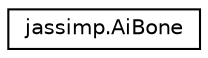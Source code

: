 digraph "Graphical Class Hierarchy"
{
  edge [fontname="Helvetica",fontsize="10",labelfontname="Helvetica",labelfontsize="10"];
  node [fontname="Helvetica",fontsize="10",shape=record];
  rankdir="LR";
  Node1 [label="jassimp.AiBone",height=0.2,width=0.4,color="black", fillcolor="white", style="filled",URL="$classjassimp_1_1_ai_bone.html"];
}
